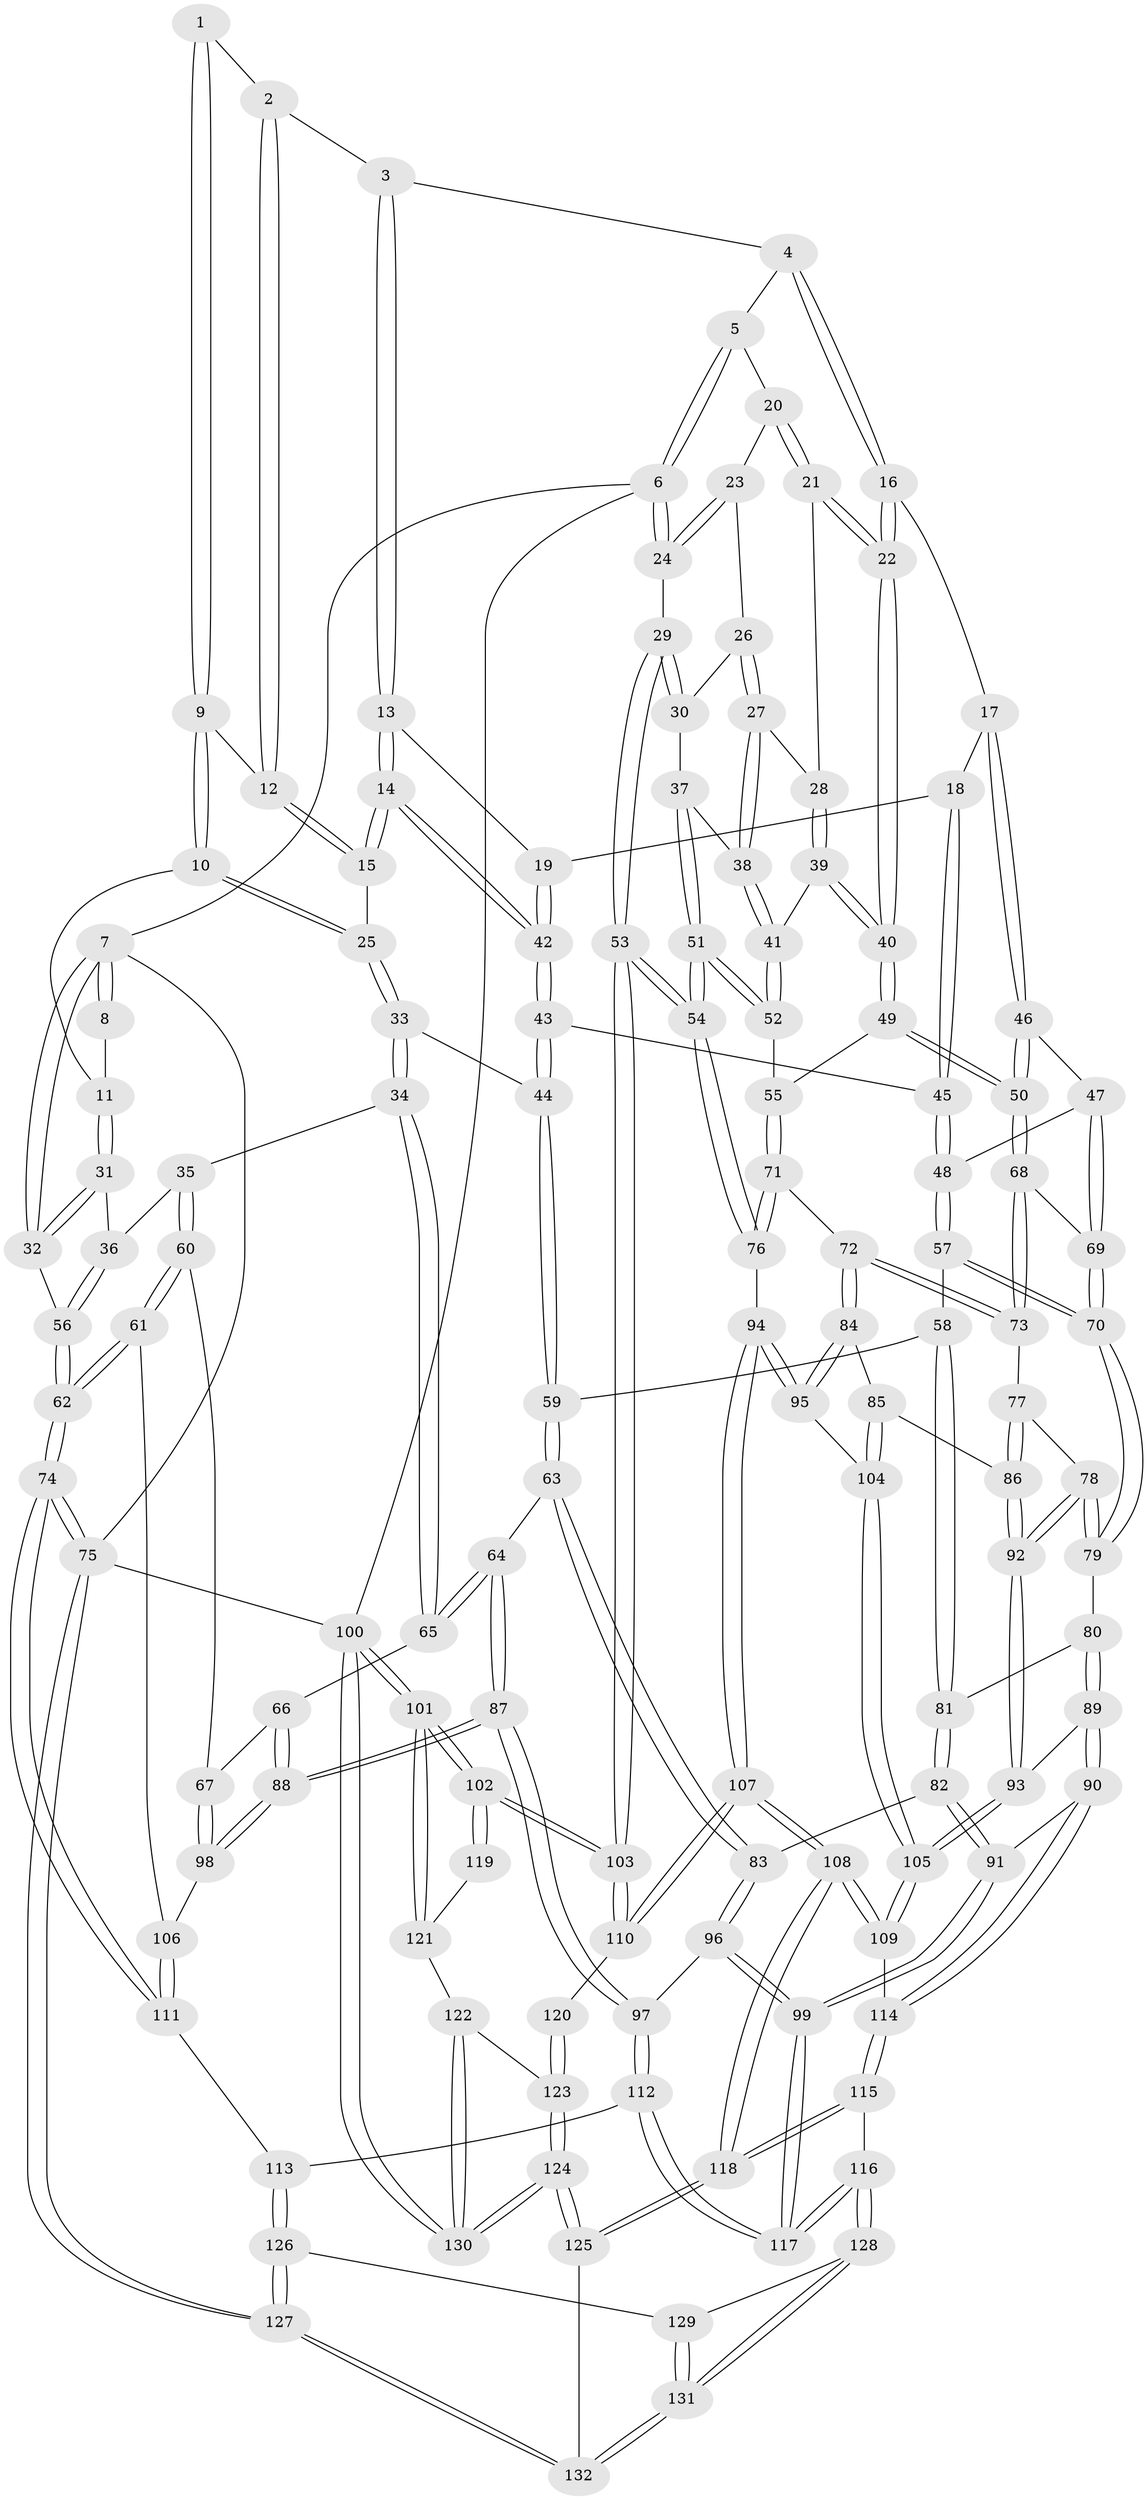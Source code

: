 // coarse degree distribution, {3: 0.7096774193548387, 4: 0.25806451612903225, 2: 0.03225806451612903}
// Generated by graph-tools (version 1.1) at 2025/38/03/04/25 23:38:23]
// undirected, 132 vertices, 327 edges
graph export_dot {
  node [color=gray90,style=filled];
  1 [pos="+0.17835538629217737+0"];
  2 [pos="+0.3262274168700826+0"];
  3 [pos="+0.4494478680103561+0"];
  4 [pos="+0.6707665874328698+0"];
  5 [pos="+0.7987878524598463+0"];
  6 [pos="+1+0"];
  7 [pos="+0+0"];
  8 [pos="+0.07445390665755033+0"];
  9 [pos="+0.19209031650056946+0.0810500739285282"];
  10 [pos="+0.1675468895059048+0.10822006441174714"];
  11 [pos="+0.16358545067122718+0.10789705345546294"];
  12 [pos="+0.2766298321637219+0.00805593524052248"];
  13 [pos="+0.4474669904405852+0.020215344155076066"];
  14 [pos="+0.32594316111388555+0.14193954343958115"];
  15 [pos="+0.31240836749527146+0.13309724826219366"];
  16 [pos="+0.6440461875277421+0.11068225020370918"];
  17 [pos="+0.5037240389860042+0.13148887354094574"];
  18 [pos="+0.5026548735595218+0.13105078968162373"];
  19 [pos="+0.4963730128776968+0.12212119441439136"];
  20 [pos="+0.8323199573010972+0.010576676604559021"];
  21 [pos="+0.7970584983031662+0.0981624835700604"];
  22 [pos="+0.674541384251393+0.1564926074024427"];
  23 [pos="+0.9020356365207738+0.09563287665502213"];
  24 [pos="+1+0.023356527478666633"];
  25 [pos="+0.2141468853931535+0.14115410714559046"];
  26 [pos="+0.8966770342488387+0.13415251195553485"];
  27 [pos="+0.8479360971613306+0.1591680101618135"];
  28 [pos="+0.8300125681633918+0.15689829350802326"];
  29 [pos="+1+0.28699653109485057"];
  30 [pos="+0.9204900139785108+0.16125372662884904"];
  31 [pos="+0.13259562323461177+0.1188746137925809"];
  32 [pos="+0+0"];
  33 [pos="+0.20949661094927813+0.27452315979166453"];
  34 [pos="+0.19926903324162715+0.279022589586246"];
  35 [pos="+0.09813664941756128+0.2588872929069006"];
  36 [pos="+0.08507957056008586+0.2013032881940135"];
  37 [pos="+0.8920897267181889+0.20140601289429083"];
  38 [pos="+0.866617855025084+0.19675417469554513"];
  39 [pos="+0.7875332773184366+0.2101525846969417"];
  40 [pos="+0.6890236257350523+0.2494007625658851"];
  41 [pos="+0.8492079944158298+0.23382707427933003"];
  42 [pos="+0.3312390873335493+0.15419993855030634"];
  43 [pos="+0.3494854110900234+0.22710214642511733"];
  44 [pos="+0.2591607050300207+0.2769775601185527"];
  45 [pos="+0.3903729519217242+0.24801168082655012"];
  46 [pos="+0.5477368998850964+0.26124968988777136"];
  47 [pos="+0.4680723373857779+0.29542258125715826"];
  48 [pos="+0.422870417691743+0.29498317014285347"];
  49 [pos="+0.6817825316798583+0.2777868626736286"];
  50 [pos="+0.6670999089958427+0.2882634101580833"];
  51 [pos="+0.9893645822126823+0.39042236226109034"];
  52 [pos="+0.9246460032877606+0.3588394937329792"];
  53 [pos="+1+0.4470026342261381"];
  54 [pos="+1+0.4366317281614361"];
  55 [pos="+0.7518165047335374+0.31837423582215646"];
  56 [pos="+0+0"];
  57 [pos="+0.3897721951341912+0.4031254664697209"];
  58 [pos="+0.37786953236641424+0.4097692958156919"];
  59 [pos="+0.31909382568065225+0.42027269861007394"];
  60 [pos="+0+0.43359819707801367"];
  61 [pos="+0+0.4513791367550676"];
  62 [pos="+0+0.45698028417179865"];
  63 [pos="+0.2568729174149304+0.469306753331055"];
  64 [pos="+0.2561430428007186+0.4694185006043516"];
  65 [pos="+0.18366185716865893+0.44854592848909786"];
  66 [pos="+0.15025373510239423+0.45683456119629684"];
  67 [pos="+0.06282722858384478+0.4641214020142915"];
  68 [pos="+0.623606965628169+0.39945295225454464"];
  69 [pos="+0.5529174420150071+0.41548751873242973"];
  70 [pos="+0.49695298299165913+0.4568273338786142"];
  71 [pos="+0.7634328114592182+0.4919004373703284"];
  72 [pos="+0.6933652849717876+0.4843808472330451"];
  73 [pos="+0.6512017989412298+0.45294910219298223"];
  74 [pos="+0+0.7196451968258676"];
  75 [pos="+0+1"];
  76 [pos="+0.8253923476670366+0.5208825816679274"];
  77 [pos="+0.6450091082436951+0.4612461041874935"];
  78 [pos="+0.5270995858750557+0.52902712398118"];
  79 [pos="+0.4972634910485643+0.4752816626531811"];
  80 [pos="+0.4347113112762521+0.5350138718883275"];
  81 [pos="+0.39591551191765284+0.5308690008293369"];
  82 [pos="+0.3843125672262148+0.5406372905001074"];
  83 [pos="+0.32459501042803374+0.5467612053038211"];
  84 [pos="+0.6775566698070746+0.5398497826985146"];
  85 [pos="+0.6110615889241122+0.5821738713594709"];
  86 [pos="+0.5835888489666908+0.5641846235537942"];
  87 [pos="+0.21606803099228458+0.6464649399231149"];
  88 [pos="+0.1909226231426173+0.641545767161764"];
  89 [pos="+0.47508906686074615+0.6424238312632182"];
  90 [pos="+0.45646736647191544+0.6658098143025777"];
  91 [pos="+0.4129817653779052+0.6833855705226636"];
  92 [pos="+0.5406903534887809+0.564718232649319"];
  93 [pos="+0.49940149943681394+0.6271680138054687"];
  94 [pos="+0.7770049540564048+0.6247614463929358"];
  95 [pos="+0.6958557349712047+0.6026059628628362"];
  96 [pos="+0.3188269665799631+0.6862099595344313"];
  97 [pos="+0.2673468670176854+0.6897804821076697"];
  98 [pos="+0.14408652818510317+0.6418915582295158"];
  99 [pos="+0.37938099578858314+0.706323164796252"];
  100 [pos="+1+1"];
  101 [pos="+1+0.828508788160218"];
  102 [pos="+1+0.7721992149031993"];
  103 [pos="+1+0.49142329433566445"];
  104 [pos="+0.6372355496027495+0.6302301326922976"];
  105 [pos="+0.6271343038983874+0.6734469651122346"];
  106 [pos="+0.12799550805258914+0.6526805325667171"];
  107 [pos="+0.788139121664761+0.7735287392907649"];
  108 [pos="+0.7680733442179527+0.7843913050982192"];
  109 [pos="+0.6392417041412319+0.7147144190349808"];
  110 [pos="+0.8227068058495174+0.7763162245786053"];
  111 [pos="+0.04407426261765943+0.7332075361456071"];
  112 [pos="+0.1958079164572718+0.8117093978355802"];
  113 [pos="+0.1675730519581568+0.8359235548109497"];
  114 [pos="+0.5589823276956029+0.7521878497764161"];
  115 [pos="+0.5258952267302293+0.8722749435019902"];
  116 [pos="+0.4146927888346763+0.8728191145240022"];
  117 [pos="+0.4080620144162331+0.8587934390049702"];
  118 [pos="+0.6692136215416893+0.9619638892113068"];
  119 [pos="+0.9610554549111954+0.8100576240146714"];
  120 [pos="+0.8240349389472486+0.7773746661762265"];
  121 [pos="+0.9680893535869588+0.8998228069812412"];
  122 [pos="+0.9470225514320862+0.9122661188080072"];
  123 [pos="+0.8921349032660593+0.8864216306726798"];
  124 [pos="+0.7651864947458559+1"];
  125 [pos="+0.7070994091580315+1"];
  126 [pos="+0.16469438072473977+0.8758294175874656"];
  127 [pos="+0+1"];
  128 [pos="+0.3950945803860447+0.9082249585652235"];
  129 [pos="+0.1938900173890413+0.8951700393940231"];
  130 [pos="+1+1"];
  131 [pos="+0.3490458033904731+1"];
  132 [pos="+0.35031088543244826+1"];
  1 -- 2;
  1 -- 9;
  1 -- 9;
  2 -- 3;
  2 -- 12;
  2 -- 12;
  3 -- 4;
  3 -- 13;
  3 -- 13;
  4 -- 5;
  4 -- 16;
  4 -- 16;
  5 -- 6;
  5 -- 6;
  5 -- 20;
  6 -- 7;
  6 -- 24;
  6 -- 24;
  6 -- 100;
  7 -- 8;
  7 -- 8;
  7 -- 32;
  7 -- 32;
  7 -- 75;
  8 -- 11;
  9 -- 10;
  9 -- 10;
  9 -- 12;
  10 -- 11;
  10 -- 25;
  10 -- 25;
  11 -- 31;
  11 -- 31;
  12 -- 15;
  12 -- 15;
  13 -- 14;
  13 -- 14;
  13 -- 19;
  14 -- 15;
  14 -- 15;
  14 -- 42;
  14 -- 42;
  15 -- 25;
  16 -- 17;
  16 -- 22;
  16 -- 22;
  17 -- 18;
  17 -- 46;
  17 -- 46;
  18 -- 19;
  18 -- 45;
  18 -- 45;
  19 -- 42;
  19 -- 42;
  20 -- 21;
  20 -- 21;
  20 -- 23;
  21 -- 22;
  21 -- 22;
  21 -- 28;
  22 -- 40;
  22 -- 40;
  23 -- 24;
  23 -- 24;
  23 -- 26;
  24 -- 29;
  25 -- 33;
  25 -- 33;
  26 -- 27;
  26 -- 27;
  26 -- 30;
  27 -- 28;
  27 -- 38;
  27 -- 38;
  28 -- 39;
  28 -- 39;
  29 -- 30;
  29 -- 30;
  29 -- 53;
  29 -- 53;
  30 -- 37;
  31 -- 32;
  31 -- 32;
  31 -- 36;
  32 -- 56;
  33 -- 34;
  33 -- 34;
  33 -- 44;
  34 -- 35;
  34 -- 65;
  34 -- 65;
  35 -- 36;
  35 -- 60;
  35 -- 60;
  36 -- 56;
  36 -- 56;
  37 -- 38;
  37 -- 51;
  37 -- 51;
  38 -- 41;
  38 -- 41;
  39 -- 40;
  39 -- 40;
  39 -- 41;
  40 -- 49;
  40 -- 49;
  41 -- 52;
  41 -- 52;
  42 -- 43;
  42 -- 43;
  43 -- 44;
  43 -- 44;
  43 -- 45;
  44 -- 59;
  44 -- 59;
  45 -- 48;
  45 -- 48;
  46 -- 47;
  46 -- 50;
  46 -- 50;
  47 -- 48;
  47 -- 69;
  47 -- 69;
  48 -- 57;
  48 -- 57;
  49 -- 50;
  49 -- 50;
  49 -- 55;
  50 -- 68;
  50 -- 68;
  51 -- 52;
  51 -- 52;
  51 -- 54;
  51 -- 54;
  52 -- 55;
  53 -- 54;
  53 -- 54;
  53 -- 103;
  53 -- 103;
  54 -- 76;
  54 -- 76;
  55 -- 71;
  55 -- 71;
  56 -- 62;
  56 -- 62;
  57 -- 58;
  57 -- 70;
  57 -- 70;
  58 -- 59;
  58 -- 81;
  58 -- 81;
  59 -- 63;
  59 -- 63;
  60 -- 61;
  60 -- 61;
  60 -- 67;
  61 -- 62;
  61 -- 62;
  61 -- 106;
  62 -- 74;
  62 -- 74;
  63 -- 64;
  63 -- 83;
  63 -- 83;
  64 -- 65;
  64 -- 65;
  64 -- 87;
  64 -- 87;
  65 -- 66;
  66 -- 67;
  66 -- 88;
  66 -- 88;
  67 -- 98;
  67 -- 98;
  68 -- 69;
  68 -- 73;
  68 -- 73;
  69 -- 70;
  69 -- 70;
  70 -- 79;
  70 -- 79;
  71 -- 72;
  71 -- 76;
  71 -- 76;
  72 -- 73;
  72 -- 73;
  72 -- 84;
  72 -- 84;
  73 -- 77;
  74 -- 75;
  74 -- 75;
  74 -- 111;
  74 -- 111;
  75 -- 127;
  75 -- 127;
  75 -- 100;
  76 -- 94;
  77 -- 78;
  77 -- 86;
  77 -- 86;
  78 -- 79;
  78 -- 79;
  78 -- 92;
  78 -- 92;
  79 -- 80;
  80 -- 81;
  80 -- 89;
  80 -- 89;
  81 -- 82;
  81 -- 82;
  82 -- 83;
  82 -- 91;
  82 -- 91;
  83 -- 96;
  83 -- 96;
  84 -- 85;
  84 -- 95;
  84 -- 95;
  85 -- 86;
  85 -- 104;
  85 -- 104;
  86 -- 92;
  86 -- 92;
  87 -- 88;
  87 -- 88;
  87 -- 97;
  87 -- 97;
  88 -- 98;
  88 -- 98;
  89 -- 90;
  89 -- 90;
  89 -- 93;
  90 -- 91;
  90 -- 114;
  90 -- 114;
  91 -- 99;
  91 -- 99;
  92 -- 93;
  92 -- 93;
  93 -- 105;
  93 -- 105;
  94 -- 95;
  94 -- 95;
  94 -- 107;
  94 -- 107;
  95 -- 104;
  96 -- 97;
  96 -- 99;
  96 -- 99;
  97 -- 112;
  97 -- 112;
  98 -- 106;
  99 -- 117;
  99 -- 117;
  100 -- 101;
  100 -- 101;
  100 -- 130;
  100 -- 130;
  101 -- 102;
  101 -- 102;
  101 -- 121;
  101 -- 121;
  102 -- 103;
  102 -- 103;
  102 -- 119;
  102 -- 119;
  103 -- 110;
  103 -- 110;
  104 -- 105;
  104 -- 105;
  105 -- 109;
  105 -- 109;
  106 -- 111;
  106 -- 111;
  107 -- 108;
  107 -- 108;
  107 -- 110;
  107 -- 110;
  108 -- 109;
  108 -- 109;
  108 -- 118;
  108 -- 118;
  109 -- 114;
  110 -- 120;
  111 -- 113;
  112 -- 113;
  112 -- 117;
  112 -- 117;
  113 -- 126;
  113 -- 126;
  114 -- 115;
  114 -- 115;
  115 -- 116;
  115 -- 118;
  115 -- 118;
  116 -- 117;
  116 -- 117;
  116 -- 128;
  116 -- 128;
  118 -- 125;
  118 -- 125;
  119 -- 121;
  120 -- 123;
  120 -- 123;
  121 -- 122;
  122 -- 123;
  122 -- 130;
  122 -- 130;
  123 -- 124;
  123 -- 124;
  124 -- 125;
  124 -- 125;
  124 -- 130;
  124 -- 130;
  125 -- 132;
  126 -- 127;
  126 -- 127;
  126 -- 129;
  127 -- 132;
  127 -- 132;
  128 -- 129;
  128 -- 131;
  128 -- 131;
  129 -- 131;
  129 -- 131;
  131 -- 132;
  131 -- 132;
}
